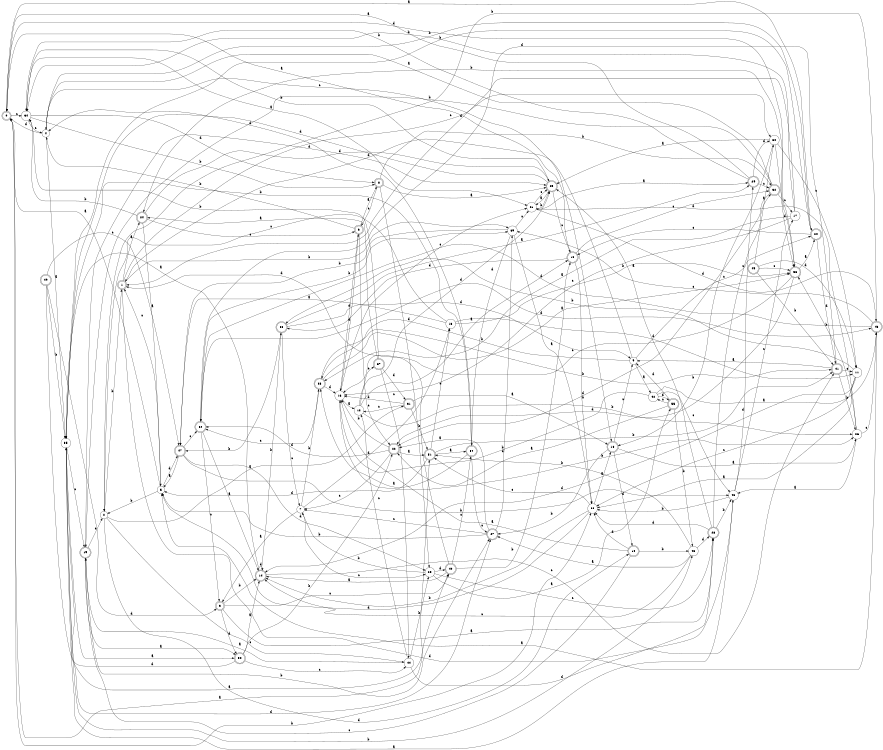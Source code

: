 digraph n45_8 {
__start0 [label="" shape="none"];

rankdir=LR;
size="8,5";

s0 [style="rounded,filled", color="black", fillcolor="white" shape="doublecircle", label="0"];
s1 [style="rounded,filled", color="black", fillcolor="white" shape="doublecircle", label="1"];
s2 [style="filled", color="black", fillcolor="white" shape="circle", label="2"];
s3 [style="rounded,filled", color="black", fillcolor="white" shape="doublecircle", label="3"];
s4 [style="filled", color="black", fillcolor="white" shape="circle", label="4"];
s5 [style="filled", color="black", fillcolor="white" shape="circle", label="5"];
s6 [style="rounded,filled", color="black", fillcolor="white" shape="doublecircle", label="6"];
s7 [style="filled", color="black", fillcolor="white" shape="circle", label="7"];
s8 [style="rounded,filled", color="black", fillcolor="white" shape="doublecircle", label="8"];
s9 [style="filled", color="black", fillcolor="white" shape="circle", label="9"];
s10 [style="rounded,filled", color="black", fillcolor="white" shape="doublecircle", label="10"];
s11 [style="filled", color="black", fillcolor="white" shape="circle", label="11"];
s12 [style="filled", color="black", fillcolor="white" shape="circle", label="12"];
s13 [style="filled", color="black", fillcolor="white" shape="circle", label="13"];
s14 [style="rounded,filled", color="black", fillcolor="white" shape="doublecircle", label="14"];
s15 [style="rounded,filled", color="black", fillcolor="white" shape="doublecircle", label="15"];
s16 [style="filled", color="black", fillcolor="white" shape="circle", label="16"];
s17 [style="filled", color="black", fillcolor="white" shape="circle", label="17"];
s18 [style="rounded,filled", color="black", fillcolor="white" shape="doublecircle", label="18"];
s19 [style="rounded,filled", color="black", fillcolor="white" shape="doublecircle", label="19"];
s20 [style="rounded,filled", color="black", fillcolor="white" shape="doublecircle", label="20"];
s21 [style="filled", color="black", fillcolor="white" shape="circle", label="21"];
s22 [style="rounded,filled", color="black", fillcolor="white" shape="doublecircle", label="22"];
s23 [style="filled", color="black", fillcolor="white" shape="circle", label="23"];
s24 [style="rounded,filled", color="black", fillcolor="white" shape="doublecircle", label="24"];
s25 [style="rounded,filled", color="black", fillcolor="white" shape="doublecircle", label="25"];
s26 [style="filled", color="black", fillcolor="white" shape="circle", label="26"];
s27 [style="rounded,filled", color="black", fillcolor="white" shape="doublecircle", label="27"];
s28 [style="rounded,filled", color="black", fillcolor="white" shape="doublecircle", label="28"];
s29 [style="rounded,filled", color="black", fillcolor="white" shape="doublecircle", label="29"];
s30 [style="filled", color="black", fillcolor="white" shape="circle", label="30"];
s31 [style="rounded,filled", color="black", fillcolor="white" shape="doublecircle", label="31"];
s32 [style="rounded,filled", color="black", fillcolor="white" shape="doublecircle", label="32"];
s33 [style="rounded,filled", color="black", fillcolor="white" shape="doublecircle", label="33"];
s34 [style="filled", color="black", fillcolor="white" shape="circle", label="34"];
s35 [style="filled", color="black", fillcolor="white" shape="circle", label="35"];
s36 [style="filled", color="black", fillcolor="white" shape="circle", label="36"];
s37 [style="rounded,filled", color="black", fillcolor="white" shape="doublecircle", label="37"];
s38 [style="rounded,filled", color="black", fillcolor="white" shape="doublecircle", label="38"];
s39 [style="filled", color="black", fillcolor="white" shape="circle", label="39"];
s40 [style="rounded,filled", color="black", fillcolor="white" shape="doublecircle", label="40"];
s41 [style="rounded,filled", color="black", fillcolor="white" shape="doublecircle", label="41"];
s42 [style="filled", color="black", fillcolor="white" shape="circle", label="42"];
s43 [style="rounded,filled", color="black", fillcolor="white" shape="doublecircle", label="43"];
s44 [style="filled", color="black", fillcolor="white" shape="circle", label="44"];
s45 [style="rounded,filled", color="black", fillcolor="white" shape="doublecircle", label="45"];
s46 [style="filled", color="black", fillcolor="white" shape="circle", label="46"];
s47 [style="rounded,filled", color="black", fillcolor="white" shape="doublecircle", label="47"];
s48 [style="filled", color="black", fillcolor="white" shape="circle", label="48"];
s49 [style="rounded,filled", color="black", fillcolor="white" shape="doublecircle", label="49"];
s50 [style="rounded,filled", color="black", fillcolor="white" shape="doublecircle", label="50"];
s51 [style="rounded,filled", color="black", fillcolor="white" shape="doublecircle", label="51"];
s52 [style="rounded,filled", color="black", fillcolor="white" shape="doublecircle", label="52"];
s53 [style="rounded,filled", color="black", fillcolor="white" shape="doublecircle", label="53"];
s54 [style="rounded,filled", color="black", fillcolor="white" shape="doublecircle", label="54"];
s55 [style="rounded,filled", color="black", fillcolor="white" shape="doublecircle", label="55"];
s0 -> s40 [label="a"];
s0 -> s36 [label="b"];
s0 -> s34 [label="c"];
s0 -> s53 [label="d"];
s1 -> s24 [label="a"];
s1 -> s39 [label="b"];
s1 -> s30 [label="c"];
s1 -> s46 [label="d"];
s2 -> s31 [label="a"];
s2 -> s1 [label="b"];
s2 -> s44 [label="c"];
s2 -> s10 [label="d"];
s3 -> s28 [label="a"];
s3 -> s14 [label="b"];
s3 -> s40 [label="c"];
s3 -> s50 [label="d"];
s4 -> s35 [label="a"];
s4 -> s20 [label="b"];
s4 -> s18 [label="c"];
s4 -> s0 [label="d"];
s5 -> s0 [label="a"];
s5 -> s2 [label="b"];
s5 -> s1 [label="c"];
s5 -> s47 [label="d"];
s6 -> s8 [label="a"];
s6 -> s4 [label="b"];
s6 -> s22 [label="c"];
s6 -> s16 [label="d"];
s7 -> s3 [label="a"];
s7 -> s38 [label="b"];
s7 -> s23 [label="c"];
s7 -> s13 [label="d"];
s8 -> s25 [label="a"];
s8 -> s32 [label="b"];
s8 -> s6 [label="c"];
s8 -> s23 [label="d"];
s9 -> s42 [label="a"];
s9 -> s38 [label="b"];
s9 -> s20 [label="c"];
s9 -> s1 [label="d"];
s10 -> s16 [label="a"];
s10 -> s48 [label="b"];
s10 -> s19 [label="c"];
s10 -> s36 [label="d"];
s11 -> s36 [label="a"];
s11 -> s33 [label="b"];
s11 -> s36 [label="c"];
s11 -> s14 [label="d"];
s12 -> s15 [label="a"];
s12 -> s26 [label="b"];
s12 -> s37 [label="c"];
s12 -> s25 [label="d"];
s13 -> s47 [label="a"];
s13 -> s53 [label="b"];
s13 -> s2 [label="c"];
s13 -> s11 [label="d"];
s14 -> s35 [label="a"];
s14 -> s33 [label="b"];
s14 -> s41 [label="c"];
s14 -> s14 [label="d"];
s15 -> s0 [label="a"];
s15 -> s36 [label="b"];
s15 -> s32 [label="c"];
s15 -> s33 [label="d"];
s16 -> s12 [label="a"];
s16 -> s26 [label="b"];
s16 -> s21 [label="c"];
s16 -> s6 [label="d"];
s17 -> s38 [label="a"];
s17 -> s34 [label="b"];
s17 -> s16 [label="c"];
s17 -> s1 [label="d"];
s18 -> s26 [label="a"];
s18 -> s27 [label="b"];
s18 -> s9 [label="c"];
s18 -> s10 [label="d"];
s19 -> s50 [label="a"];
s19 -> s27 [label="b"];
s19 -> s2 [label="c"];
s19 -> s25 [label="d"];
s20 -> s0 [label="a"];
s20 -> s35 [label="b"];
s20 -> s15 [label="c"];
s20 -> s41 [label="d"];
s21 -> s29 [label="a"];
s21 -> s25 [label="b"];
s21 -> s25 [label="c"];
s21 -> s43 [label="d"];
s22 -> s51 [label="a"];
s22 -> s16 [label="b"];
s22 -> s7 [label="c"];
s22 -> s52 [label="d"];
s23 -> s55 [label="a"];
s23 -> s7 [label="b"];
s23 -> s28 [label="c"];
s23 -> s40 [label="d"];
s24 -> s5 [label="a"];
s24 -> s34 [label="b"];
s24 -> s6 [label="c"];
s24 -> s25 [label="d"];
s25 -> s21 [label="a"];
s25 -> s34 [label="b"];
s25 -> s15 [label="c"];
s25 -> s35 [label="d"];
s26 -> s46 [label="a"];
s26 -> s53 [label="b"];
s26 -> s43 [label="c"];
s26 -> s21 [label="d"];
s27 -> s22 [label="a"];
s27 -> s5 [label="b"];
s27 -> s7 [label="c"];
s27 -> s39 [label="d"];
s28 -> s25 [label="a"];
s28 -> s46 [label="b"];
s28 -> s32 [label="c"];
s28 -> s36 [label="d"];
s29 -> s0 [label="a"];
s29 -> s34 [label="b"];
s29 -> s32 [label="c"];
s29 -> s30 [label="d"];
s30 -> s25 [label="a"];
s30 -> s18 [label="b"];
s30 -> s11 [label="c"];
s30 -> s53 [label="d"];
s31 -> s18 [label="a"];
s31 -> s51 [label="b"];
s31 -> s12 [label="c"];
s31 -> s16 [label="d"];
s32 -> s4 [label="a"];
s32 -> s19 [label="b"];
s32 -> s17 [label="c"];
s32 -> s22 [label="d"];
s33 -> s29 [label="a"];
s33 -> s47 [label="b"];
s33 -> s7 [label="c"];
s33 -> s9 [label="d"];
s34 -> s21 [label="a"];
s34 -> s8 [label="b"];
s34 -> s4 [label="c"];
s34 -> s8 [label="d"];
s35 -> s50 [label="a"];
s35 -> s48 [label="b"];
s35 -> s19 [label="c"];
s35 -> s27 [label="d"];
s36 -> s18 [label="a"];
s36 -> s14 [label="b"];
s36 -> s51 [label="c"];
s36 -> s5 [label="d"];
s37 -> s24 [label="a"];
s37 -> s34 [label="b"];
s37 -> s44 [label="c"];
s37 -> s31 [label="d"];
s38 -> s53 [label="a"];
s38 -> s41 [label="b"];
s38 -> s52 [label="c"];
s38 -> s16 [label="d"];
s39 -> s36 [label="a"];
s39 -> s47 [label="b"];
s39 -> s21 [label="c"];
s39 -> s54 [label="d"];
s40 -> s14 [label="a"];
s40 -> s15 [label="b"];
s40 -> s54 [label="c"];
s40 -> s1 [label="d"];
s41 -> s9 [label="a"];
s41 -> s26 [label="b"];
s41 -> s11 [label="c"];
s41 -> s52 [label="d"];
s42 -> s43 [label="a"];
s42 -> s16 [label="b"];
s42 -> s46 [label="c"];
s42 -> s55 [label="d"];
s43 -> s5 [label="a"];
s43 -> s2 [label="b"];
s43 -> s39 [label="c"];
s43 -> s52 [label="d"];
s44 -> s19 [label="a"];
s44 -> s23 [label="b"];
s44 -> s12 [label="c"];
s44 -> s28 [label="d"];
s45 -> s30 [label="a"];
s45 -> s41 [label="b"];
s45 -> s53 [label="c"];
s45 -> s11 [label="d"];
s46 -> s35 [label="a"];
s46 -> s36 [label="b"];
s46 -> s17 [label="c"];
s46 -> s29 [label="d"];
s47 -> s5 [label="a"];
s47 -> s46 [label="b"];
s47 -> s52 [label="c"];
s47 -> s23 [label="d"];
s48 -> s27 [label="a"];
s48 -> s51 [label="b"];
s48 -> s14 [label="c"];
s48 -> s28 [label="d"];
s49 -> s51 [label="a"];
s49 -> s35 [label="b"];
s49 -> s47 [label="c"];
s49 -> s3 [label="d"];
s50 -> s14 [label="a"];
s50 -> s22 [label="b"];
s50 -> s44 [label="c"];
s50 -> s35 [label="d"];
s51 -> s54 [label="a"];
s51 -> s41 [label="b"];
s51 -> s13 [label="c"];
s51 -> s5 [label="d"];
s52 -> s14 [label="a"];
s52 -> s39 [label="b"];
s52 -> s3 [label="c"];
s52 -> s43 [label="d"];
s53 -> s20 [label="a"];
s53 -> s24 [label="b"];
s53 -> s16 [label="c"];
s53 -> s22 [label="d"];
s54 -> s38 [label="a"];
s54 -> s35 [label="b"];
s54 -> s27 [label="c"];
s54 -> s4 [label="d"];
s55 -> s22 [label="a"];
s55 -> s48 [label="b"];
s55 -> s42 [label="c"];
s55 -> s9 [label="d"];

}